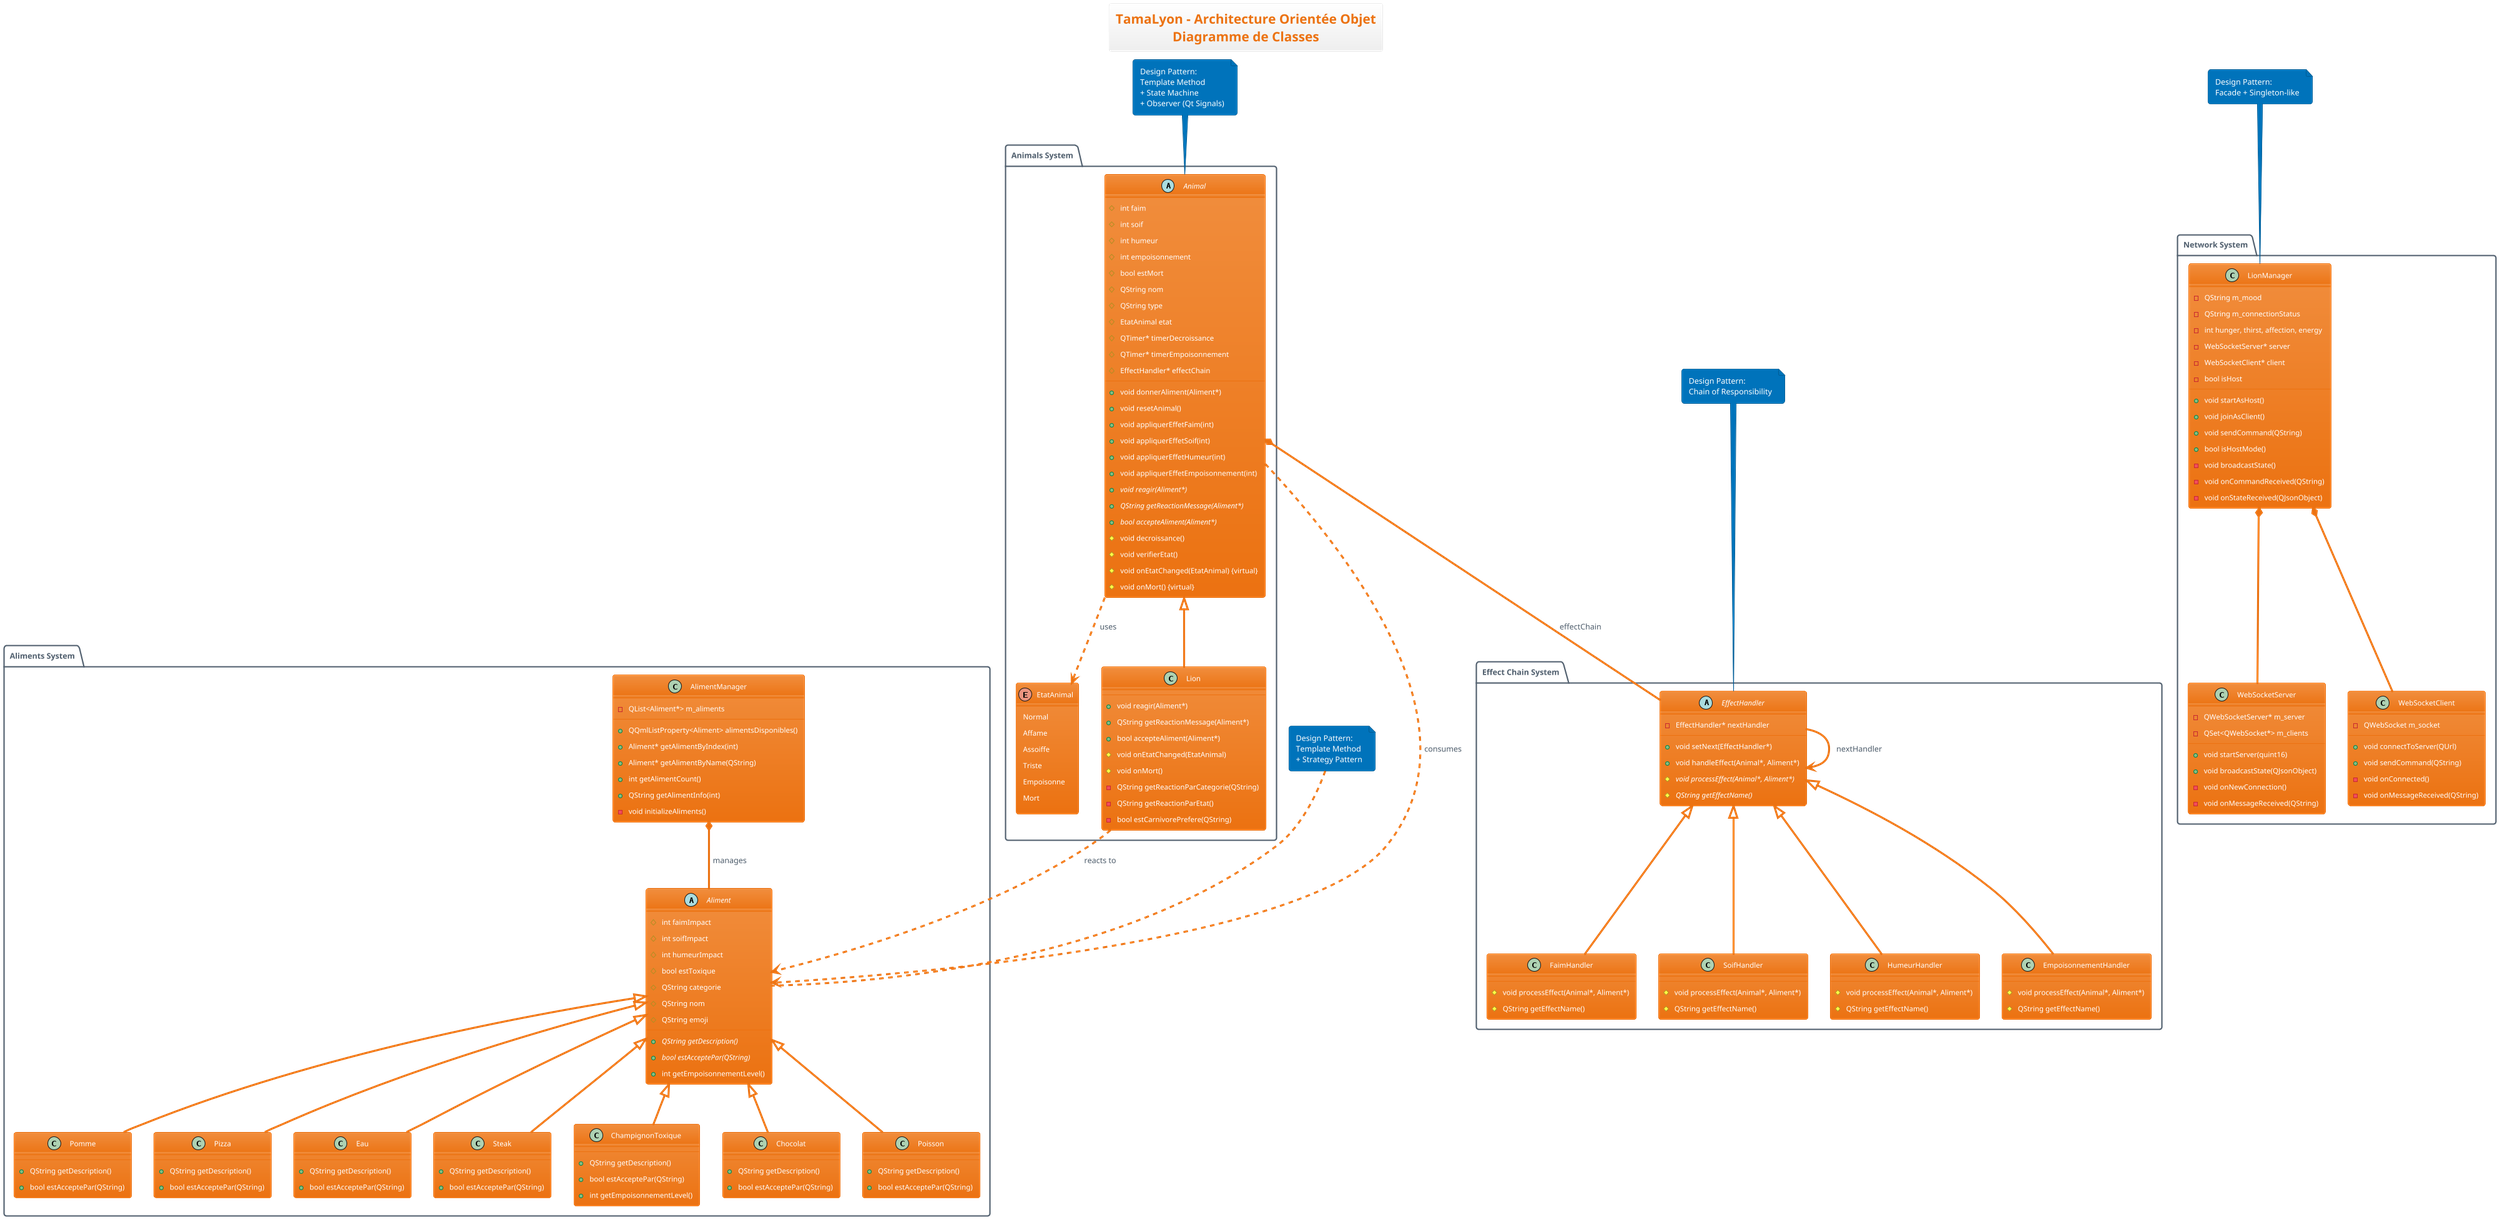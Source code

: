 @startuml TamaLyon_Architecture_OOP

!theme aws-orange

title TamaLyon - Architecture Orientée Objet\nDiagramme de Classes

package "Aliments System" as AlimentsPackage {
    abstract class Aliment {
        # int faimImpact
        # int soifImpact  
        # int humeurImpact
        # bool estToxique
        # QString categorie
        # QString nom
        # QString emoji
        
        + QString getDescription() {abstract}
        + bool estAcceptePar(QString) {abstract}
        + int getEmpoisonnementLevel()
    }

    class Pomme {
        + QString getDescription()
        + bool estAcceptePar(QString)
    }

    class Pizza {
        + QString getDescription()
        + bool estAcceptePar(QString)
    }

    class Eau {
        + QString getDescription()
        + bool estAcceptePar(QString)
    }

    class Steak {
        + QString getDescription()
        + bool estAcceptePar(QString)
    }

    class ChampignonToxique {
        + QString getDescription()
        + bool estAcceptePar(QString)
        + int getEmpoisonnementLevel()
    }

    class Chocolat {
        + QString getDescription()
        + bool estAcceptePar(QString)
    }

    class Poisson {
        + QString getDescription()
        + bool estAcceptePar(QString)
    }

    class AlimentManager {
        - QList<Aliment*> m_aliments
        
        + QQmlListProperty<Aliment> alimentsDisponibles()
        + Aliment* getAlimentByIndex(int)
        + Aliment* getAlimentByName(QString)
        + int getAlimentCount()
        + QString getAlimentInfo(int)
        - void initializeAliments()
    }
}

package "Animals System" as AnimalsPackage {
    enum EtatAnimal {
        Normal
        Affame
        Assoiffe
        Triste
        Empoisonne
        Mort
    }

    abstract class Animal {
        # int faim
        # int soif
        # int humeur
        # int empoisonnement
        # bool estMort
        # QString nom
        # QString type
        # EtatAnimal etat
        # QTimer* timerDecroissance
        # QTimer* timerEmpoisonnement
        # EffectHandler* effectChain
        
        + void donnerAliment(Aliment*)
        + void resetAnimal()
        + void appliquerEffetFaim(int)
        + void appliquerEffetSoif(int)
        + void appliquerEffetHumeur(int)
        + void appliquerEffetEmpoisonnement(int)
        + void reagir(Aliment*) {abstract}
        + QString getReactionMessage(Aliment*) {abstract}
        + bool accepteAliment(Aliment*) {abstract}
        # void decroissance()
        # void verifierEtat()
        # void onEtatChanged(EtatAnimal) {virtual}
        # void onMort() {virtual}
    }

    class Lion {
        + void reagir(Aliment*)
        + QString getReactionMessage(Aliment*)
        + bool accepteAliment(Aliment*)
        # void onEtatChanged(EtatAnimal)
        # void onMort()
        - QString getReactionParCategorie(QString)
        - QString getReactionParEtat()
        - bool estCarnivorePrefere(QString)
    }
}

package "Effect Chain System" as EffectPackage {
    abstract class EffectHandler {
        - EffectHandler* nextHandler
        
        + void setNext(EffectHandler*)
        + void handleEffect(Animal*, Aliment*)
        # void processEffect(Animal*, Aliment*) {abstract}
        # QString getEffectName() {abstract}
    }

    class FaimHandler {
        # void processEffect(Animal*, Aliment*)
        # QString getEffectName()
    }

    class SoifHandler {
        # void processEffect(Animal*, Aliment*)
        # QString getEffectName()
    }

    class HumeurHandler {
        # void processEffect(Animal*, Aliment*)
        # QString getEffectName()
    }

    class EmpoisonnementHandler {
        # void processEffect(Animal*, Aliment*)
        # QString getEffectName()
    }
}

package "Network System" as NetworkPackage {
    class LionManager {
        - QString m_mood
        - QString m_connectionStatus
        - int hunger, thirst, affection, energy
        - WebSocketServer* server
        - WebSocketClient* client
        - bool isHost
        
        + void startAsHost()
        + void joinAsClient()
        + void sendCommand(QString)
        + bool isHostMode()
        - void broadcastState()
        - void onCommandReceived(QString)
        - void onStateReceived(QJsonObject)
    }

    class WebSocketServer {
        - QWebSocketServer* m_server
        - QSet<QWebSocket*> m_clients
        
        + void startServer(quint16)
        + void broadcastState(QJsonObject)
        - void onNewConnection()
        - void onMessageReceived(QString)
    }

    class WebSocketClient {
        - QWebSocket m_socket
        
        + void connectToServer(QUrl)
        + void sendCommand(QString)
        - void onConnected()
        - void onMessageReceived(QString)
    }
}

' Héritage des aliments
Aliment <|-- Pomme
Aliment <|-- Pizza
Aliment <|-- Eau
Aliment <|-- Steak
Aliment <|-- ChampignonToxique
Aliment <|-- Chocolat
Aliment <|-- Poisson

' Composition AlimentManager
AlimentManager *-- Aliment : manages

' Héritage des animaux
Animal <|-- Lion
Animal ..> EtatAnimal : uses

' Chain of Responsibility
EffectHandler <|-- FaimHandler
EffectHandler <|-- SoifHandler
EffectHandler <|-- HumeurHandler
EffectHandler <|-- EmpoisonnementHandler
EffectHandler --> EffectHandler : nextHandler

' Relations principales
Animal *-- EffectHandler : effectChain
Animal ..> Aliment : consumes
Lion ..> Aliment : reacts to

' Réseau
LionManager *-- WebSocketServer
LionManager *-- WebSocketClient

note top of Aliment : Design Pattern:\nTemplate Method\n+ Strategy Pattern
note top of Animal : Design Pattern:\nTemplate Method\n+ State Machine\n+ Observer (Qt Signals)
note top of EffectHandler : Design Pattern:\nChain of Responsibility
note top of LionManager : Design Pattern:\nFacade + Singleton-like

@enduml
